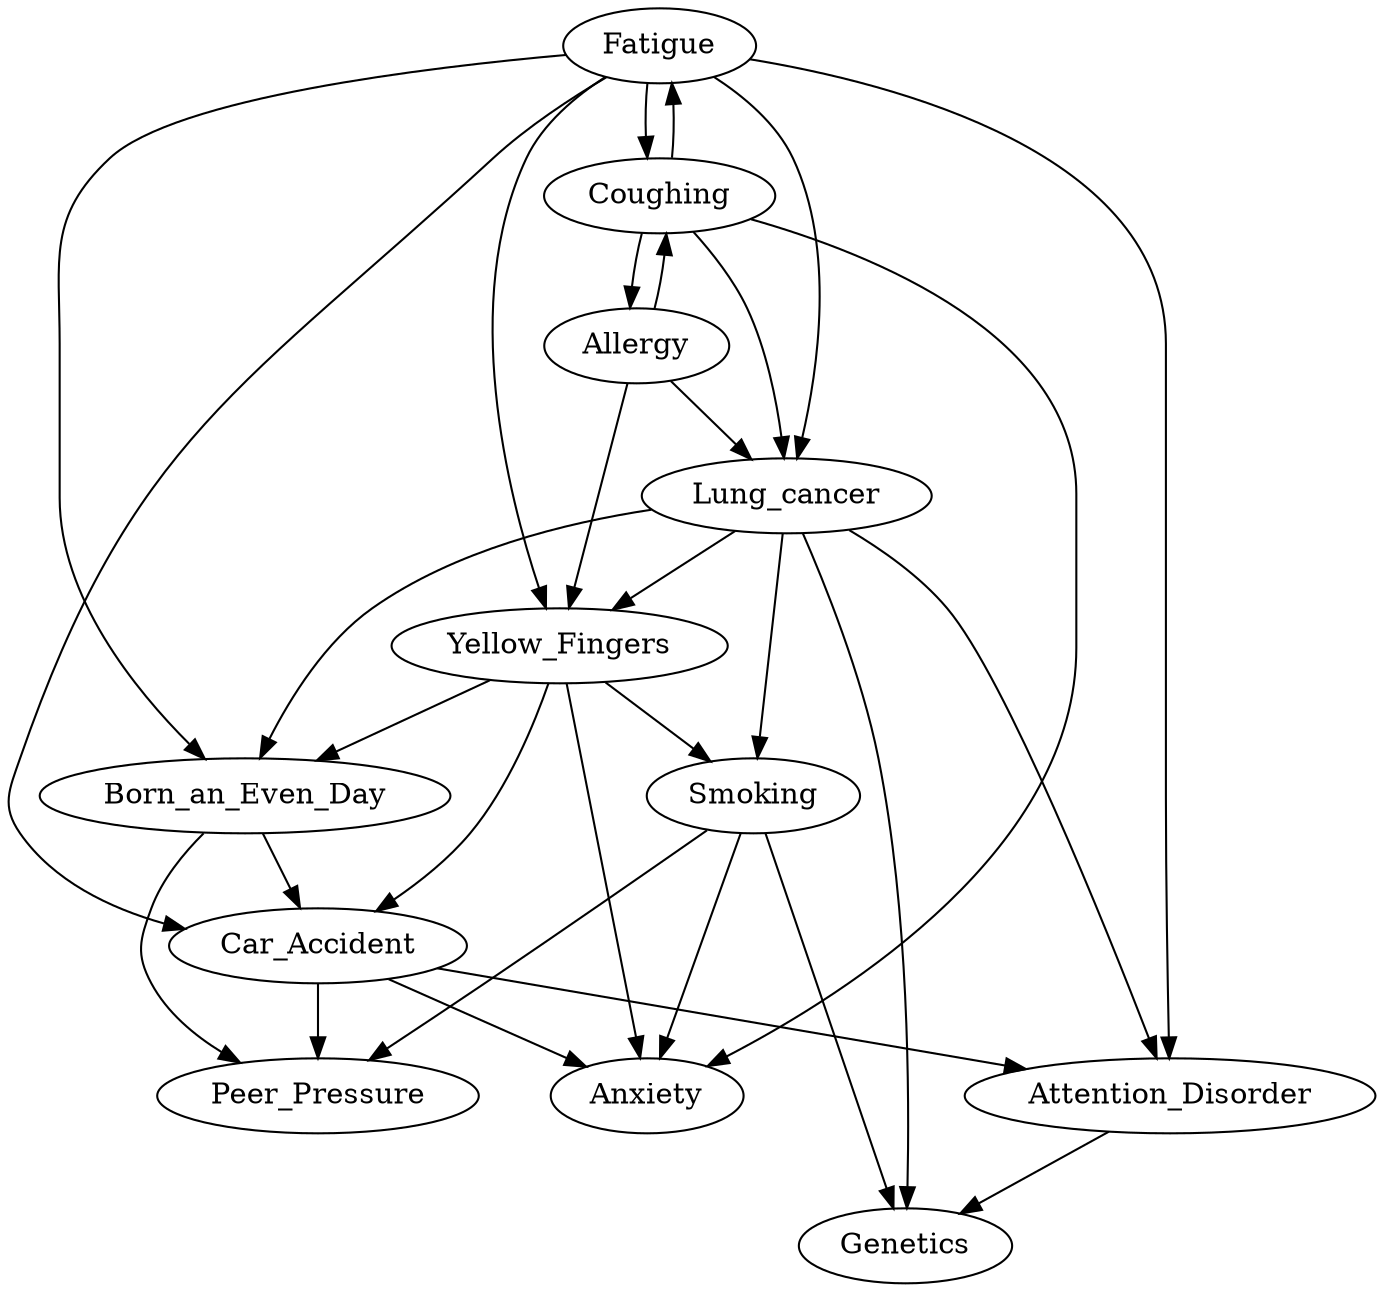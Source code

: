 strict digraph "" {
	Smoking -> Anxiety	 [weight=1];
	Smoking -> Peer_Pressure	 [weight=1];
	Smoking -> Genetics	 [weight=1];
	Yellow_Fingers -> Smoking	 [weight=1];
	Yellow_Fingers -> Anxiety	 [weight=1];
	Yellow_Fingers -> Born_an_Even_Day	 [weight=1];
	Yellow_Fingers -> Car_Accident	 [weight=1];
	Attention_Disorder -> Genetics	 [weight=1];
	Born_an_Even_Day -> Peer_Pressure	 [weight=1];
	Born_an_Even_Day -> Car_Accident	 [weight=1];
	Car_Accident -> Anxiety	 [weight=1];
	Car_Accident -> Peer_Pressure	 [weight=1];
	Car_Accident -> Attention_Disorder	 [weight=1];
	Fatigue -> Yellow_Fingers	 [weight=1];
	Fatigue -> Attention_Disorder	 [weight=1];
	Fatigue -> Born_an_Even_Day	 [weight=1];
	Fatigue -> Car_Accident	 [weight=1];
	Fatigue -> Coughing	 [weight=1];
	Fatigue -> Lung_cancer	 [weight=1];
	Allergy -> Yellow_Fingers	 [weight=1];
	Allergy -> Coughing	 [weight=1];
	Allergy -> Lung_cancer	 [weight=1];
	Coughing -> Anxiety	 [weight=1];
	Coughing -> Fatigue	 [weight=1];
	Coughing -> Allergy	 [weight=1];
	Coughing -> Lung_cancer	 [weight=1];
	Lung_cancer -> Smoking	 [weight=1];
	Lung_cancer -> Yellow_Fingers	 [weight=1];
	Lung_cancer -> Genetics	 [weight=1];
	Lung_cancer -> Attention_Disorder	 [weight=1];
	Lung_cancer -> Born_an_Even_Day	 [weight=1];
}

